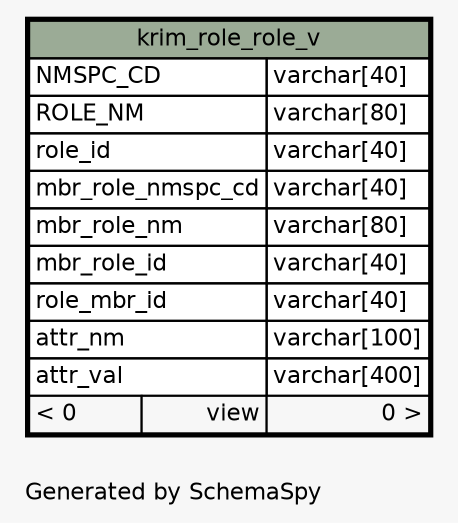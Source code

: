// dot 2.28.0 on Mac OS X 10.7.2
// SchemaSpy rev 590
digraph "oneDegreeRelationshipsDiagram" {
  graph [
    rankdir="RL"
    bgcolor="#f7f7f7"
    label="\nGenerated by SchemaSpy"
    labeljust="l"
    nodesep="0.18"
    ranksep="0.46"
    fontname="Helvetica"
    fontsize="11"
  ];
  node [
    fontname="Helvetica"
    fontsize="11"
    shape="plaintext"
  ];
  edge [
    arrowsize="0.8"
  ];
  "krim_role_role_v" [
    label=<
    <TABLE BORDER="2" CELLBORDER="1" CELLSPACING="0" BGCOLOR="#ffffff">
      <TR><TD COLSPAN="3" BGCOLOR="#9bab96" ALIGN="CENTER">krim_role_role_v</TD></TR>
      <TR><TD PORT="NMSPC_CD" COLSPAN="2" ALIGN="LEFT">NMSPC_CD</TD><TD PORT="NMSPC_CD.type" ALIGN="LEFT">varchar[40]</TD></TR>
      <TR><TD PORT="ROLE_NM" COLSPAN="2" ALIGN="LEFT">ROLE_NM</TD><TD PORT="ROLE_NM.type" ALIGN="LEFT">varchar[80]</TD></TR>
      <TR><TD PORT="role_id" COLSPAN="2" ALIGN="LEFT">role_id</TD><TD PORT="role_id.type" ALIGN="LEFT">varchar[40]</TD></TR>
      <TR><TD PORT="mbr_role_nmspc_cd" COLSPAN="2" ALIGN="LEFT">mbr_role_nmspc_cd</TD><TD PORT="mbr_role_nmspc_cd.type" ALIGN="LEFT">varchar[40]</TD></TR>
      <TR><TD PORT="mbr_role_nm" COLSPAN="2" ALIGN="LEFT">mbr_role_nm</TD><TD PORT="mbr_role_nm.type" ALIGN="LEFT">varchar[80]</TD></TR>
      <TR><TD PORT="mbr_role_id" COLSPAN="2" ALIGN="LEFT">mbr_role_id</TD><TD PORT="mbr_role_id.type" ALIGN="LEFT">varchar[40]</TD></TR>
      <TR><TD PORT="role_mbr_id" COLSPAN="2" ALIGN="LEFT">role_mbr_id</TD><TD PORT="role_mbr_id.type" ALIGN="LEFT">varchar[40]</TD></TR>
      <TR><TD PORT="attr_nm" COLSPAN="2" ALIGN="LEFT">attr_nm</TD><TD PORT="attr_nm.type" ALIGN="LEFT">varchar[100]</TD></TR>
      <TR><TD PORT="attr_val" COLSPAN="2" ALIGN="LEFT">attr_val</TD><TD PORT="attr_val.type" ALIGN="LEFT">varchar[400]</TD></TR>
      <TR><TD ALIGN="LEFT" BGCOLOR="#f7f7f7">&lt; 0</TD><TD ALIGN="RIGHT" BGCOLOR="#f7f7f7">view</TD><TD ALIGN="RIGHT" BGCOLOR="#f7f7f7">0 &gt;</TD></TR>
    </TABLE>>
    URL="krim_role_role_v.html"
    tooltip="krim_role_role_v"
  ];
}
